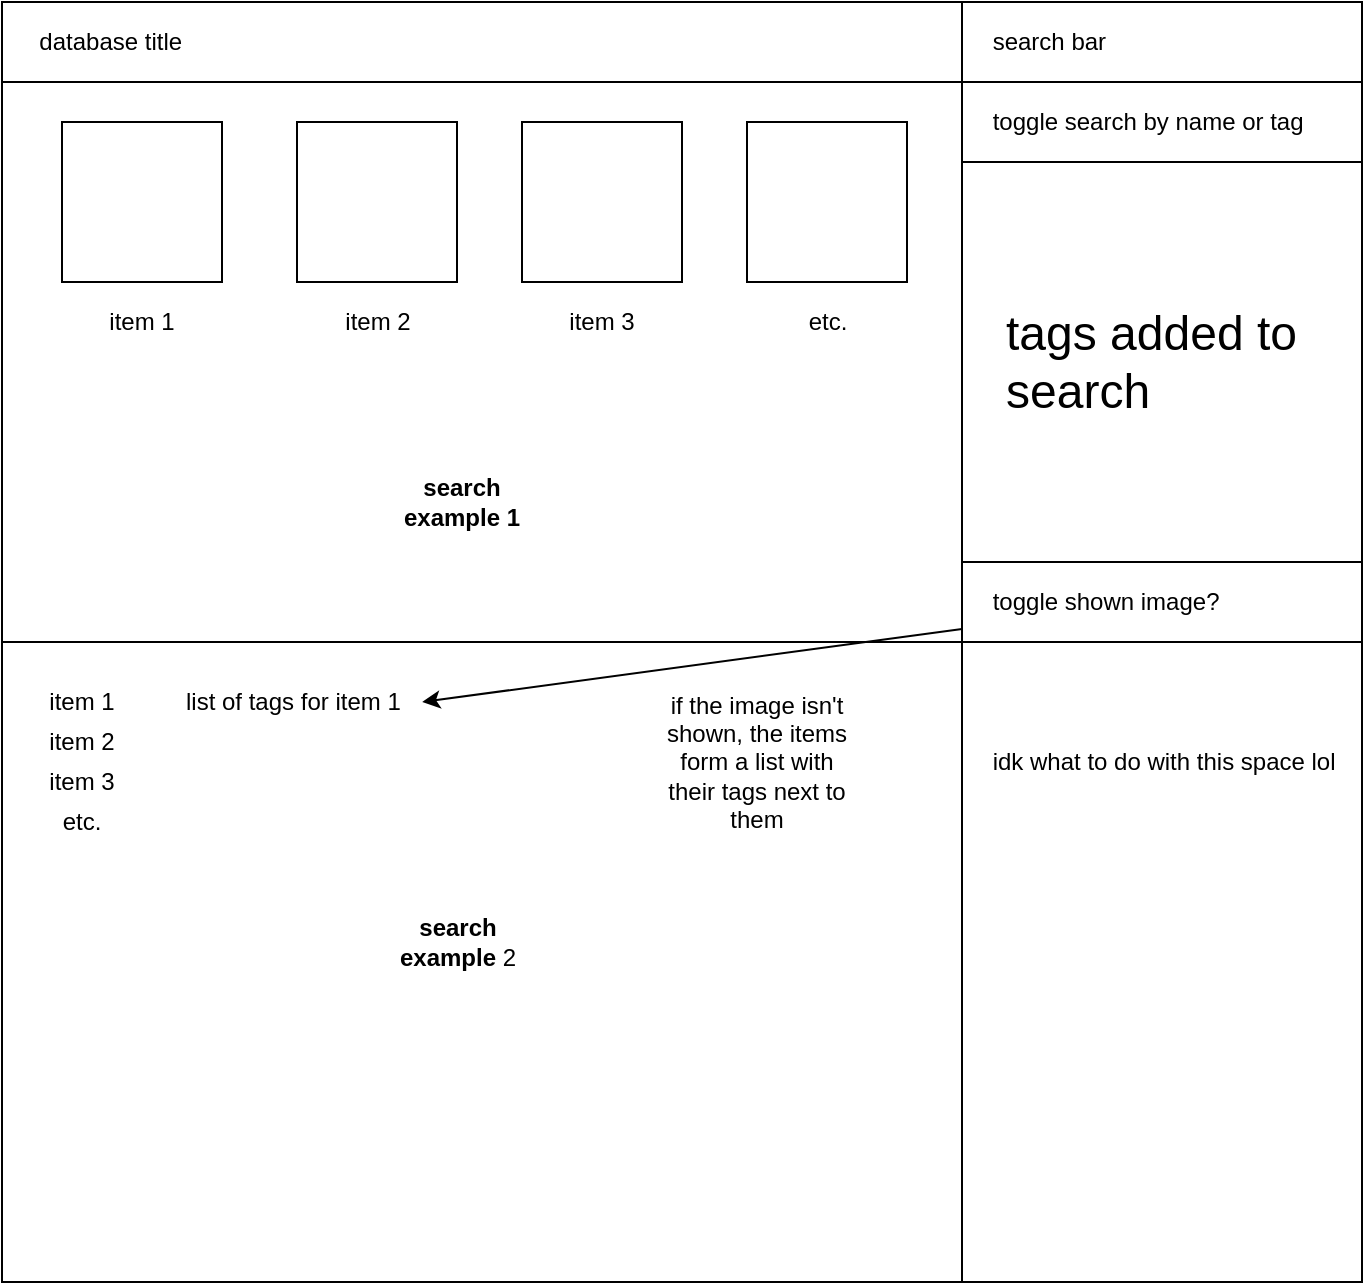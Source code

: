 <mxfile pages="1" version="11.2.8" type="github"><diagram id="P8woWia77Vzju5IPhVWk" name="Page-1"><mxGraphModel dx="768" dy="731" grid="1" gridSize="10" guides="1" tooltips="1" connect="1" arrows="1" fold="1" page="1" pageScale="1" pageWidth="850" pageHeight="1100" math="0" shadow="0"><root><mxCell id="0"/><mxCell id="1" parent="0"/><mxCell id="mO1serxIHb9YP4mGoGBU-1" value="" style="rounded=0;whiteSpace=wrap;html=1;" parent="1" vertex="1"><mxGeometry x="80" y="80" width="480" height="280" as="geometry"/></mxCell><mxCell id="mO1serxIHb9YP4mGoGBU-2" value="&amp;nbsp;&amp;nbsp;&amp;nbsp;&amp;nbsp; database title" style="rounded=0;whiteSpace=wrap;html=1;align=left;" parent="1" vertex="1"><mxGeometry x="80" y="40" width="480" height="40" as="geometry"/></mxCell><mxCell id="mO1serxIHb9YP4mGoGBU-3" value="&lt;div style=&quot;font-size: 24px&quot; align=&quot;left&quot;&gt;&amp;nbsp;&amp;nbsp; &lt;font style=&quot;font-size: 24px&quot;&gt;tags added to &lt;br&gt;&lt;/font&gt;&lt;/div&gt;&lt;div style=&quot;font-size: 24px&quot; align=&quot;left&quot;&gt;&lt;font style=&quot;font-size: 24px&quot;&gt;&amp;nbsp;&amp;nbsp; search&lt;/font&gt;&lt;/div&gt;" style="rounded=0;whiteSpace=wrap;html=1;align=left;" parent="1" vertex="1"><mxGeometry x="560" y="120" width="200" height="200" as="geometry"/></mxCell><mxCell id="mO1serxIHb9YP4mGoGBU-4" value="&amp;nbsp;&amp;nbsp;&amp;nbsp; search bar" style="rounded=0;whiteSpace=wrap;html=1;align=left;" parent="1" vertex="1"><mxGeometry x="560" y="40" width="200" height="40" as="geometry"/></mxCell><mxCell id="mO1serxIHb9YP4mGoGBU-5" value="&amp;nbsp;&amp;nbsp;&amp;nbsp; toggle search by name or tag" style="rounded=0;whiteSpace=wrap;html=1;align=left;" parent="1" vertex="1"><mxGeometry x="560" y="80" width="200" height="40" as="geometry"/></mxCell><mxCell id="mO1serxIHb9YP4mGoGBU-6" value="" style="whiteSpace=wrap;html=1;aspect=fixed;" parent="1" vertex="1"><mxGeometry x="110" y="100" width="80" height="80" as="geometry"/></mxCell><mxCell id="mO1serxIHb9YP4mGoGBU-7" value="" style="whiteSpace=wrap;html=1;aspect=fixed;" parent="1" vertex="1"><mxGeometry x="227.5" y="100" width="80" height="80" as="geometry"/></mxCell><mxCell id="mO1serxIHb9YP4mGoGBU-8" value="" style="whiteSpace=wrap;html=1;aspect=fixed;" parent="1" vertex="1"><mxGeometry x="340" y="100" width="80" height="80" as="geometry"/></mxCell><mxCell id="mO1serxIHb9YP4mGoGBU-9" value="" style="whiteSpace=wrap;html=1;aspect=fixed;" parent="1" vertex="1"><mxGeometry x="452.5" y="100" width="80" height="80" as="geometry"/></mxCell><mxCell id="mO1serxIHb9YP4mGoGBU-10" value="item 2" style="text;html=1;strokeColor=none;fillColor=none;align=center;verticalAlign=middle;whiteSpace=wrap;rounded=0;" parent="1" vertex="1"><mxGeometry x="247.5" y="190" width="40" height="20" as="geometry"/></mxCell><mxCell id="mO1serxIHb9YP4mGoGBU-11" value="&lt;div&gt;item 1&lt;/div&gt;" style="text;html=1;strokeColor=none;fillColor=none;align=center;verticalAlign=middle;whiteSpace=wrap;rounded=0;" parent="1" vertex="1"><mxGeometry x="130" y="190" width="40" height="20" as="geometry"/></mxCell><mxCell id="mO1serxIHb9YP4mGoGBU-12" value="&lt;div align=&quot;left&quot;&gt;&amp;nbsp;&amp;nbsp;&amp;nbsp; toggle shown image?&lt;br&gt;&lt;/div&gt;" style="rounded=0;whiteSpace=wrap;html=1;align=left;" parent="1" vertex="1"><mxGeometry x="560" y="320" width="200" height="40" as="geometry"/></mxCell><mxCell id="mO1serxIHb9YP4mGoGBU-13" value="&lt;div align=&quot;left&quot;&gt;&amp;nbsp;&amp;nbsp;&amp;nbsp; idk what to do with this space lol&lt;/div&gt;&lt;div align=&quot;left&quot;&gt;&lt;br&gt;&lt;/div&gt;&lt;div align=&quot;left&quot;&gt;&lt;br&gt;&lt;/div&gt;&lt;div align=&quot;left&quot;&gt;&lt;br&gt;&lt;/div&gt;&lt;div align=&quot;left&quot;&gt;&lt;br&gt;&lt;/div&gt;&lt;div align=&quot;left&quot;&gt;&lt;br&gt;&lt;/div&gt;&lt;div align=&quot;left&quot;&gt;&lt;br&gt;&lt;/div&gt;&lt;div align=&quot;left&quot;&gt;&lt;br&gt;&lt;/div&gt;&lt;div align=&quot;left&quot;&gt;&lt;br&gt;&lt;/div&gt;&lt;div align=&quot;left&quot;&gt;&lt;br&gt;&lt;/div&gt;&lt;div align=&quot;left&quot;&gt;&lt;br&gt;&lt;/div&gt;&lt;div align=&quot;left&quot;&gt;&lt;br&gt;&lt;/div&gt;&lt;div align=&quot;left&quot;&gt;&lt;br&gt;&lt;/div&gt;&lt;div align=&quot;left&quot;&gt;&lt;br&gt;&lt;/div&gt;&lt;div align=&quot;left&quot;&gt;&lt;br&gt;&lt;/div&gt;" style="rounded=0;whiteSpace=wrap;html=1;align=left;" parent="1" vertex="1"><mxGeometry x="560" y="360" width="200" height="320" as="geometry"/></mxCell><mxCell id="mO1serxIHb9YP4mGoGBU-14" value="&lt;div align=&quot;left&quot;&gt;&lt;br&gt;&lt;/div&gt;" style="rounded=0;whiteSpace=wrap;html=1;align=left;" parent="1" vertex="1"><mxGeometry x="80" y="360" width="480" height="320" as="geometry"/></mxCell><mxCell id="mO1serxIHb9YP4mGoGBU-19" value="item 1" style="text;html=1;strokeColor=none;fillColor=none;align=center;verticalAlign=middle;whiteSpace=wrap;rounded=0;" parent="1" vertex="1"><mxGeometry x="100" y="380" width="40" height="20" as="geometry"/></mxCell><mxCell id="mO1serxIHb9YP4mGoGBU-20" value="item 2" style="text;html=1;strokeColor=none;fillColor=none;align=center;verticalAlign=middle;whiteSpace=wrap;rounded=0;" parent="1" vertex="1"><mxGeometry x="100" y="400" width="40" height="20" as="geometry"/></mxCell><mxCell id="mO1serxIHb9YP4mGoGBU-21" value="item 3" style="text;html=1;strokeColor=none;fillColor=none;align=center;verticalAlign=middle;whiteSpace=wrap;rounded=0;" parent="1" vertex="1"><mxGeometry x="100" y="420" width="40" height="20" as="geometry"/></mxCell><mxCell id="mO1serxIHb9YP4mGoGBU-22" value="item 3" style="text;html=1;strokeColor=none;fillColor=none;align=center;verticalAlign=middle;whiteSpace=wrap;rounded=0;" parent="1" vertex="1"><mxGeometry x="360" y="190" width="40" height="20" as="geometry"/></mxCell><mxCell id="mO1serxIHb9YP4mGoGBU-23" value="etc." style="text;html=1;strokeColor=none;fillColor=none;align=center;verticalAlign=middle;whiteSpace=wrap;rounded=0;" parent="1" vertex="1"><mxGeometry x="100" y="440" width="40" height="20" as="geometry"/></mxCell><mxCell id="mO1serxIHb9YP4mGoGBU-24" value="etc." style="text;html=1;strokeColor=none;fillColor=none;align=center;verticalAlign=middle;whiteSpace=wrap;rounded=0;" parent="1" vertex="1"><mxGeometry x="472.5" y="190" width="40" height="20" as="geometry"/></mxCell><mxCell id="mO1serxIHb9YP4mGoGBU-25" value="&lt;div align=&quot;left&quot;&gt;list of tags for item 1&lt;br&gt;&lt;/div&gt;" style="text;html=1;strokeColor=none;fillColor=none;align=left;verticalAlign=middle;whiteSpace=wrap;rounded=0;" parent="1" vertex="1"><mxGeometry x="170" y="380" width="280" height="20" as="geometry"/></mxCell><mxCell id="mO1serxIHb9YP4mGoGBU-26" value="" style="endArrow=classic;html=1;entryX=0.429;entryY=0.5;entryDx=0;entryDy=0;entryPerimeter=0;" parent="1" source="mO1serxIHb9YP4mGoGBU-12" target="mO1serxIHb9YP4mGoGBU-25" edge="1"><mxGeometry width="50" height="50" relative="1" as="geometry"><mxPoint x="80" y="750" as="sourcePoint"/><mxPoint x="290" y="381" as="targetPoint"/></mxGeometry></mxCell><mxCell id="mO1serxIHb9YP4mGoGBU-27" value="if the image isn't shown, the items form a list with their tags next to them" style="text;html=1;strokeColor=none;fillColor=none;align=center;verticalAlign=middle;whiteSpace=wrap;rounded=0;" parent="1" vertex="1"><mxGeometry x="405" y="380" width="105" height="80" as="geometry"/></mxCell><mxCell id="mO1serxIHb9YP4mGoGBU-28" value="&lt;b&gt;search example 1&lt;/b&gt;" style="text;html=1;strokeColor=none;fillColor=none;align=center;verticalAlign=middle;whiteSpace=wrap;rounded=0;" parent="1" vertex="1"><mxGeometry x="265" y="270" width="90" height="40" as="geometry"/></mxCell><mxCell id="mO1serxIHb9YP4mGoGBU-29" value="&lt;b&gt;search example &lt;/b&gt;2" style="text;html=1;strokeColor=none;fillColor=none;align=center;verticalAlign=middle;whiteSpace=wrap;rounded=0;" parent="1" vertex="1"><mxGeometry x="262.5" y="490" width="90" height="40" as="geometry"/></mxCell></root></mxGraphModel></diagram></mxfile>